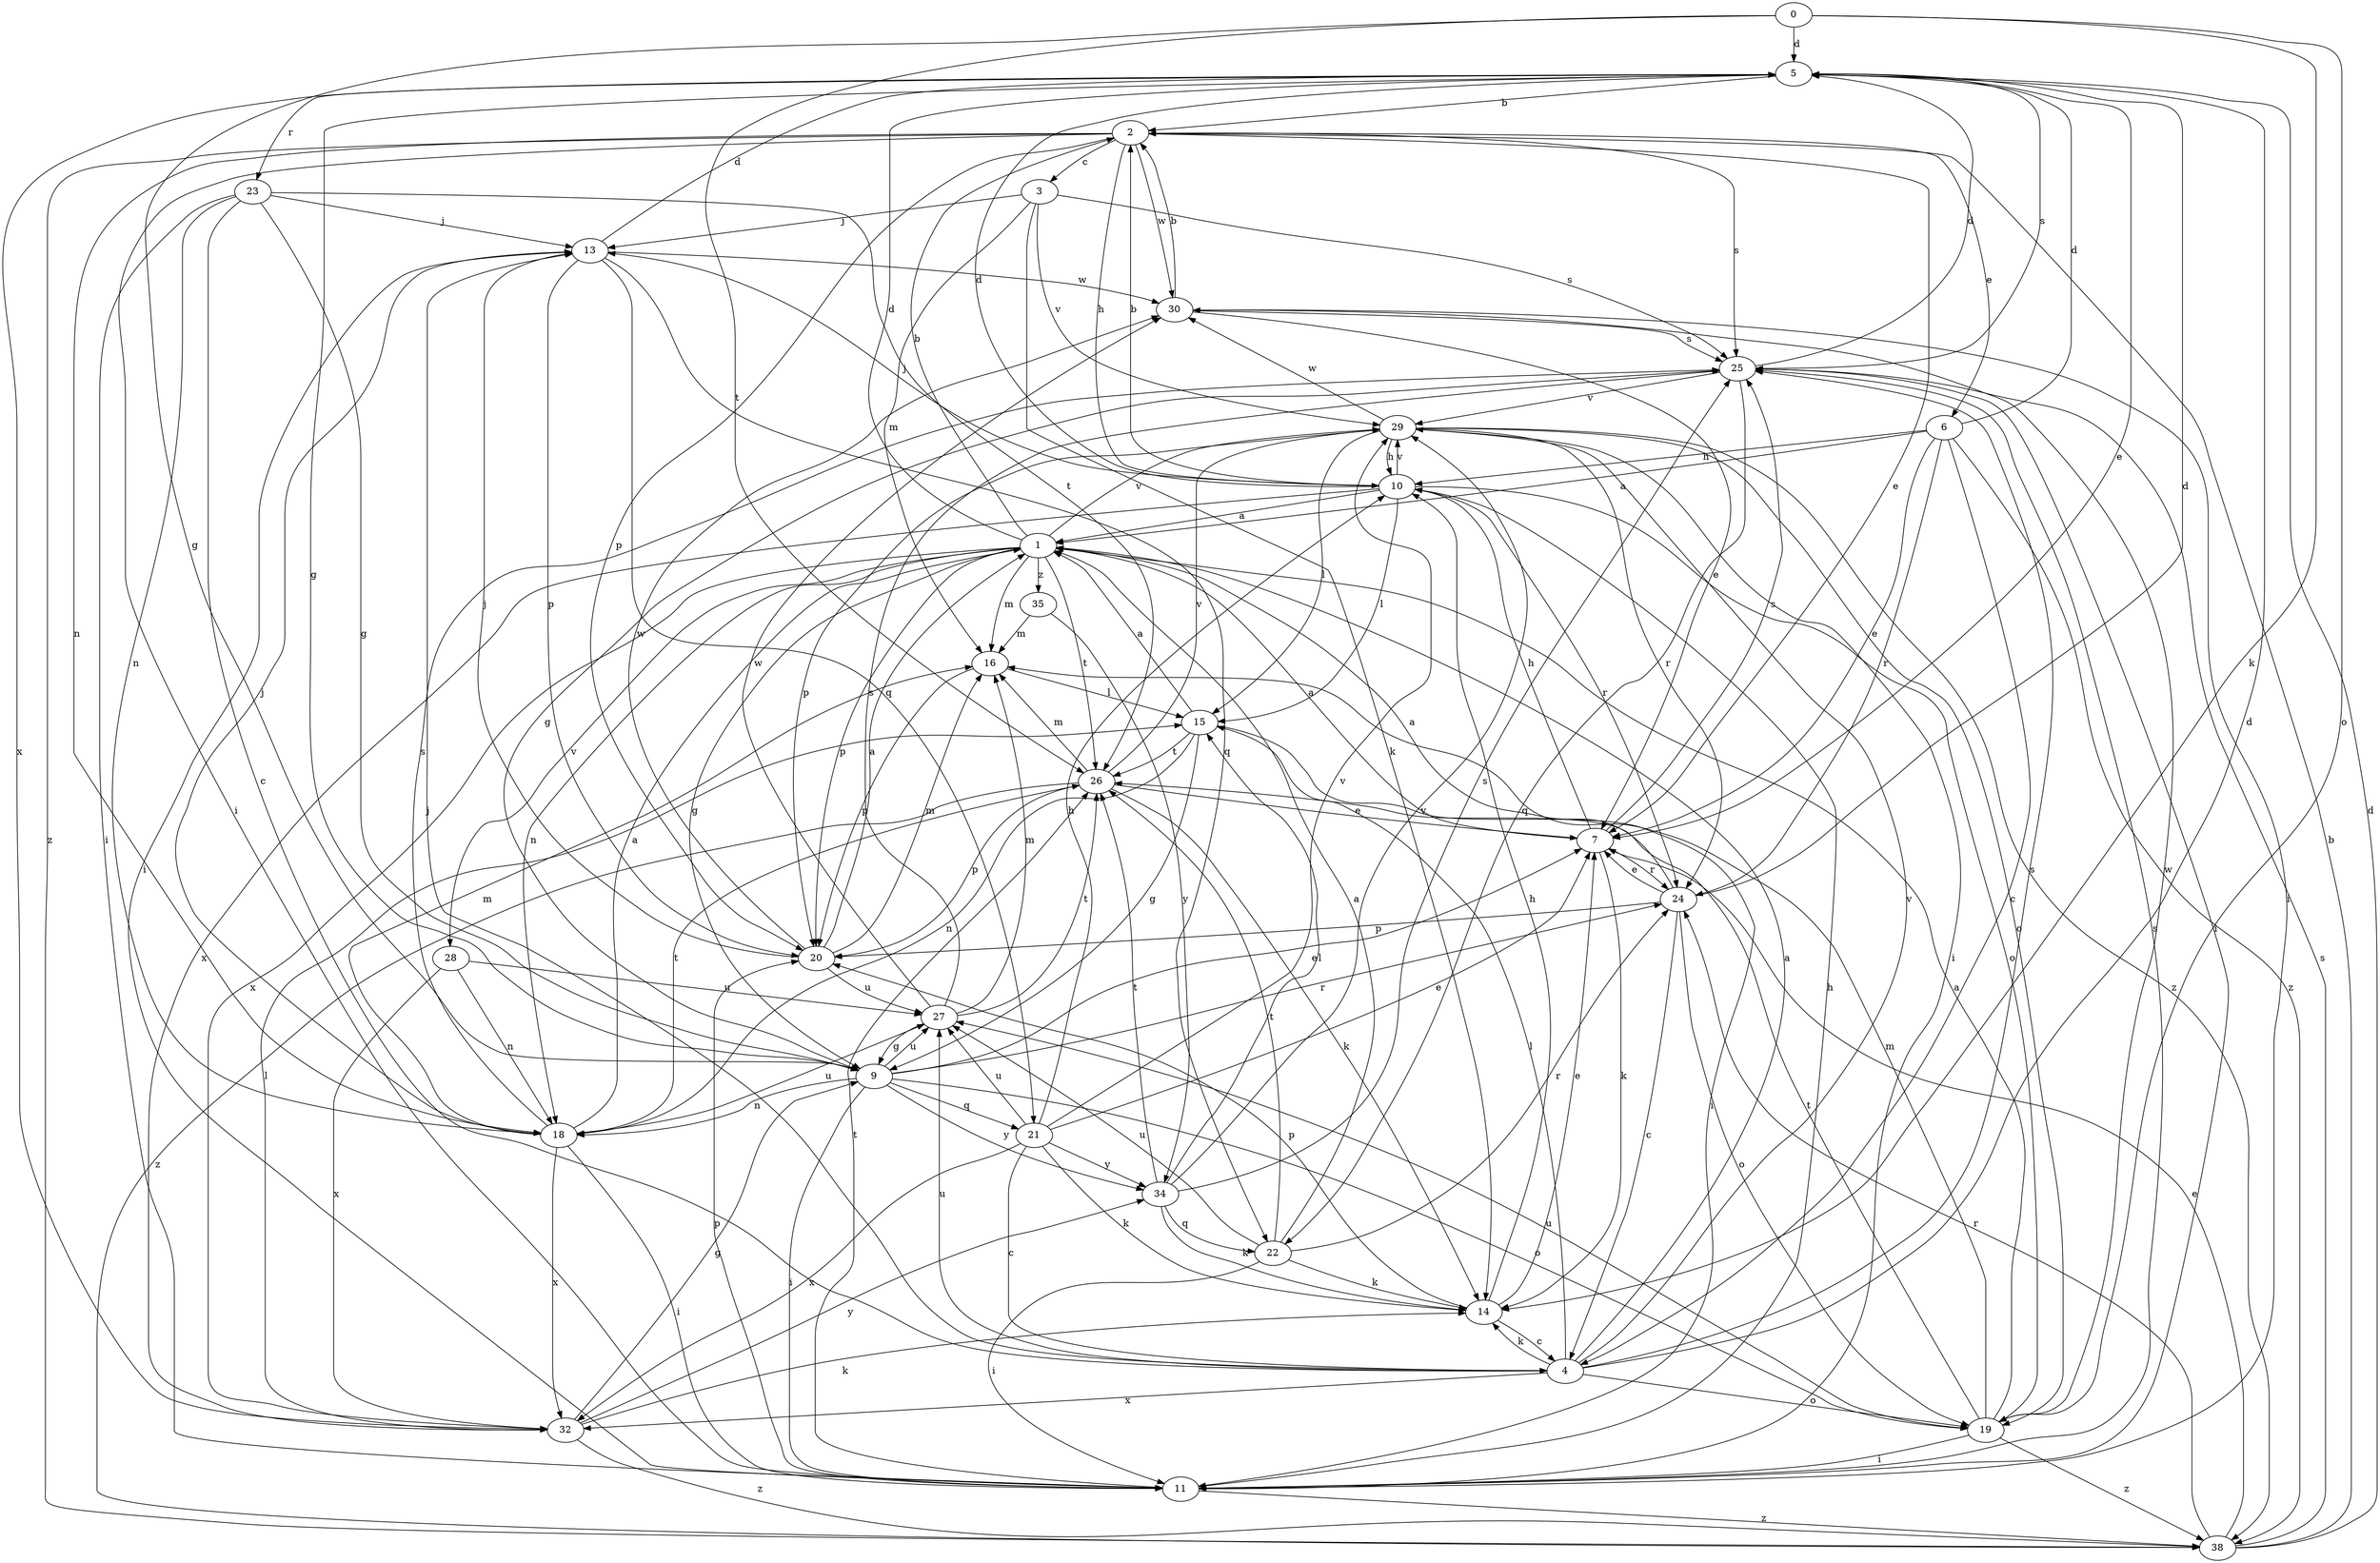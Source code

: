 strict digraph  {
0;
1;
2;
3;
4;
5;
6;
7;
9;
10;
11;
13;
14;
15;
16;
18;
19;
20;
21;
22;
23;
24;
25;
26;
27;
28;
29;
30;
32;
34;
35;
38;
0 -> 5  [label=d];
0 -> 9  [label=g];
0 -> 14  [label=k];
0 -> 19  [label=o];
0 -> 26  [label=t];
1 -> 2  [label=b];
1 -> 5  [label=d];
1 -> 9  [label=g];
1 -> 16  [label=m];
1 -> 18  [label=n];
1 -> 20  [label=p];
1 -> 26  [label=t];
1 -> 28  [label=v];
1 -> 29  [label=v];
1 -> 32  [label=x];
1 -> 35  [label=z];
2 -> 3  [label=c];
2 -> 6  [label=e];
2 -> 7  [label=e];
2 -> 10  [label=h];
2 -> 11  [label=i];
2 -> 18  [label=n];
2 -> 20  [label=p];
2 -> 25  [label=s];
2 -> 30  [label=w];
2 -> 38  [label=z];
3 -> 13  [label=j];
3 -> 14  [label=k];
3 -> 16  [label=m];
3 -> 25  [label=s];
3 -> 29  [label=v];
4 -> 1  [label=a];
4 -> 5  [label=d];
4 -> 13  [label=j];
4 -> 14  [label=k];
4 -> 15  [label=l];
4 -> 19  [label=o];
4 -> 25  [label=s];
4 -> 27  [label=u];
4 -> 29  [label=v];
4 -> 32  [label=x];
5 -> 2  [label=b];
5 -> 7  [label=e];
5 -> 9  [label=g];
5 -> 23  [label=r];
5 -> 25  [label=s];
5 -> 32  [label=x];
6 -> 1  [label=a];
6 -> 4  [label=c];
6 -> 5  [label=d];
6 -> 7  [label=e];
6 -> 10  [label=h];
6 -> 24  [label=r];
6 -> 38  [label=z];
7 -> 1  [label=a];
7 -> 10  [label=h];
7 -> 14  [label=k];
7 -> 24  [label=r];
7 -> 25  [label=s];
9 -> 7  [label=e];
9 -> 11  [label=i];
9 -> 18  [label=n];
9 -> 19  [label=o];
9 -> 21  [label=q];
9 -> 24  [label=r];
9 -> 27  [label=u];
9 -> 34  [label=y];
10 -> 1  [label=a];
10 -> 2  [label=b];
10 -> 5  [label=d];
10 -> 13  [label=j];
10 -> 15  [label=l];
10 -> 19  [label=o];
10 -> 24  [label=r];
10 -> 29  [label=v];
10 -> 32  [label=x];
11 -> 10  [label=h];
11 -> 20  [label=p];
11 -> 25  [label=s];
11 -> 26  [label=t];
11 -> 38  [label=z];
13 -> 5  [label=d];
13 -> 11  [label=i];
13 -> 20  [label=p];
13 -> 21  [label=q];
13 -> 22  [label=q];
13 -> 30  [label=w];
14 -> 4  [label=c];
14 -> 7  [label=e];
14 -> 10  [label=h];
14 -> 20  [label=p];
15 -> 1  [label=a];
15 -> 9  [label=g];
15 -> 11  [label=i];
15 -> 18  [label=n];
15 -> 26  [label=t];
16 -> 15  [label=l];
16 -> 20  [label=p];
18 -> 1  [label=a];
18 -> 11  [label=i];
18 -> 13  [label=j];
18 -> 16  [label=m];
18 -> 25  [label=s];
18 -> 26  [label=t];
18 -> 27  [label=u];
18 -> 32  [label=x];
19 -> 1  [label=a];
19 -> 11  [label=i];
19 -> 16  [label=m];
19 -> 26  [label=t];
19 -> 27  [label=u];
19 -> 30  [label=w];
19 -> 38  [label=z];
20 -> 1  [label=a];
20 -> 13  [label=j];
20 -> 16  [label=m];
20 -> 27  [label=u];
20 -> 30  [label=w];
21 -> 4  [label=c];
21 -> 7  [label=e];
21 -> 10  [label=h];
21 -> 14  [label=k];
21 -> 27  [label=u];
21 -> 29  [label=v];
21 -> 32  [label=x];
21 -> 34  [label=y];
22 -> 1  [label=a];
22 -> 11  [label=i];
22 -> 14  [label=k];
22 -> 24  [label=r];
22 -> 26  [label=t];
22 -> 27  [label=u];
23 -> 4  [label=c];
23 -> 9  [label=g];
23 -> 11  [label=i];
23 -> 13  [label=j];
23 -> 18  [label=n];
23 -> 26  [label=t];
24 -> 1  [label=a];
24 -> 4  [label=c];
24 -> 5  [label=d];
24 -> 7  [label=e];
24 -> 19  [label=o];
24 -> 20  [label=p];
25 -> 5  [label=d];
25 -> 9  [label=g];
25 -> 11  [label=i];
25 -> 22  [label=q];
25 -> 29  [label=v];
26 -> 7  [label=e];
26 -> 14  [label=k];
26 -> 16  [label=m];
26 -> 20  [label=p];
26 -> 29  [label=v];
26 -> 38  [label=z];
27 -> 9  [label=g];
27 -> 16  [label=m];
27 -> 25  [label=s];
27 -> 26  [label=t];
27 -> 30  [label=w];
28 -> 18  [label=n];
28 -> 27  [label=u];
28 -> 32  [label=x];
29 -> 10  [label=h];
29 -> 11  [label=i];
29 -> 15  [label=l];
29 -> 19  [label=o];
29 -> 20  [label=p];
29 -> 24  [label=r];
29 -> 30  [label=w];
29 -> 38  [label=z];
30 -> 2  [label=b];
30 -> 7  [label=e];
30 -> 11  [label=i];
30 -> 25  [label=s];
32 -> 9  [label=g];
32 -> 14  [label=k];
32 -> 15  [label=l];
32 -> 34  [label=y];
32 -> 38  [label=z];
34 -> 14  [label=k];
34 -> 15  [label=l];
34 -> 22  [label=q];
34 -> 25  [label=s];
34 -> 26  [label=t];
34 -> 29  [label=v];
35 -> 16  [label=m];
35 -> 34  [label=y];
38 -> 2  [label=b];
38 -> 5  [label=d];
38 -> 7  [label=e];
38 -> 24  [label=r];
38 -> 25  [label=s];
}
